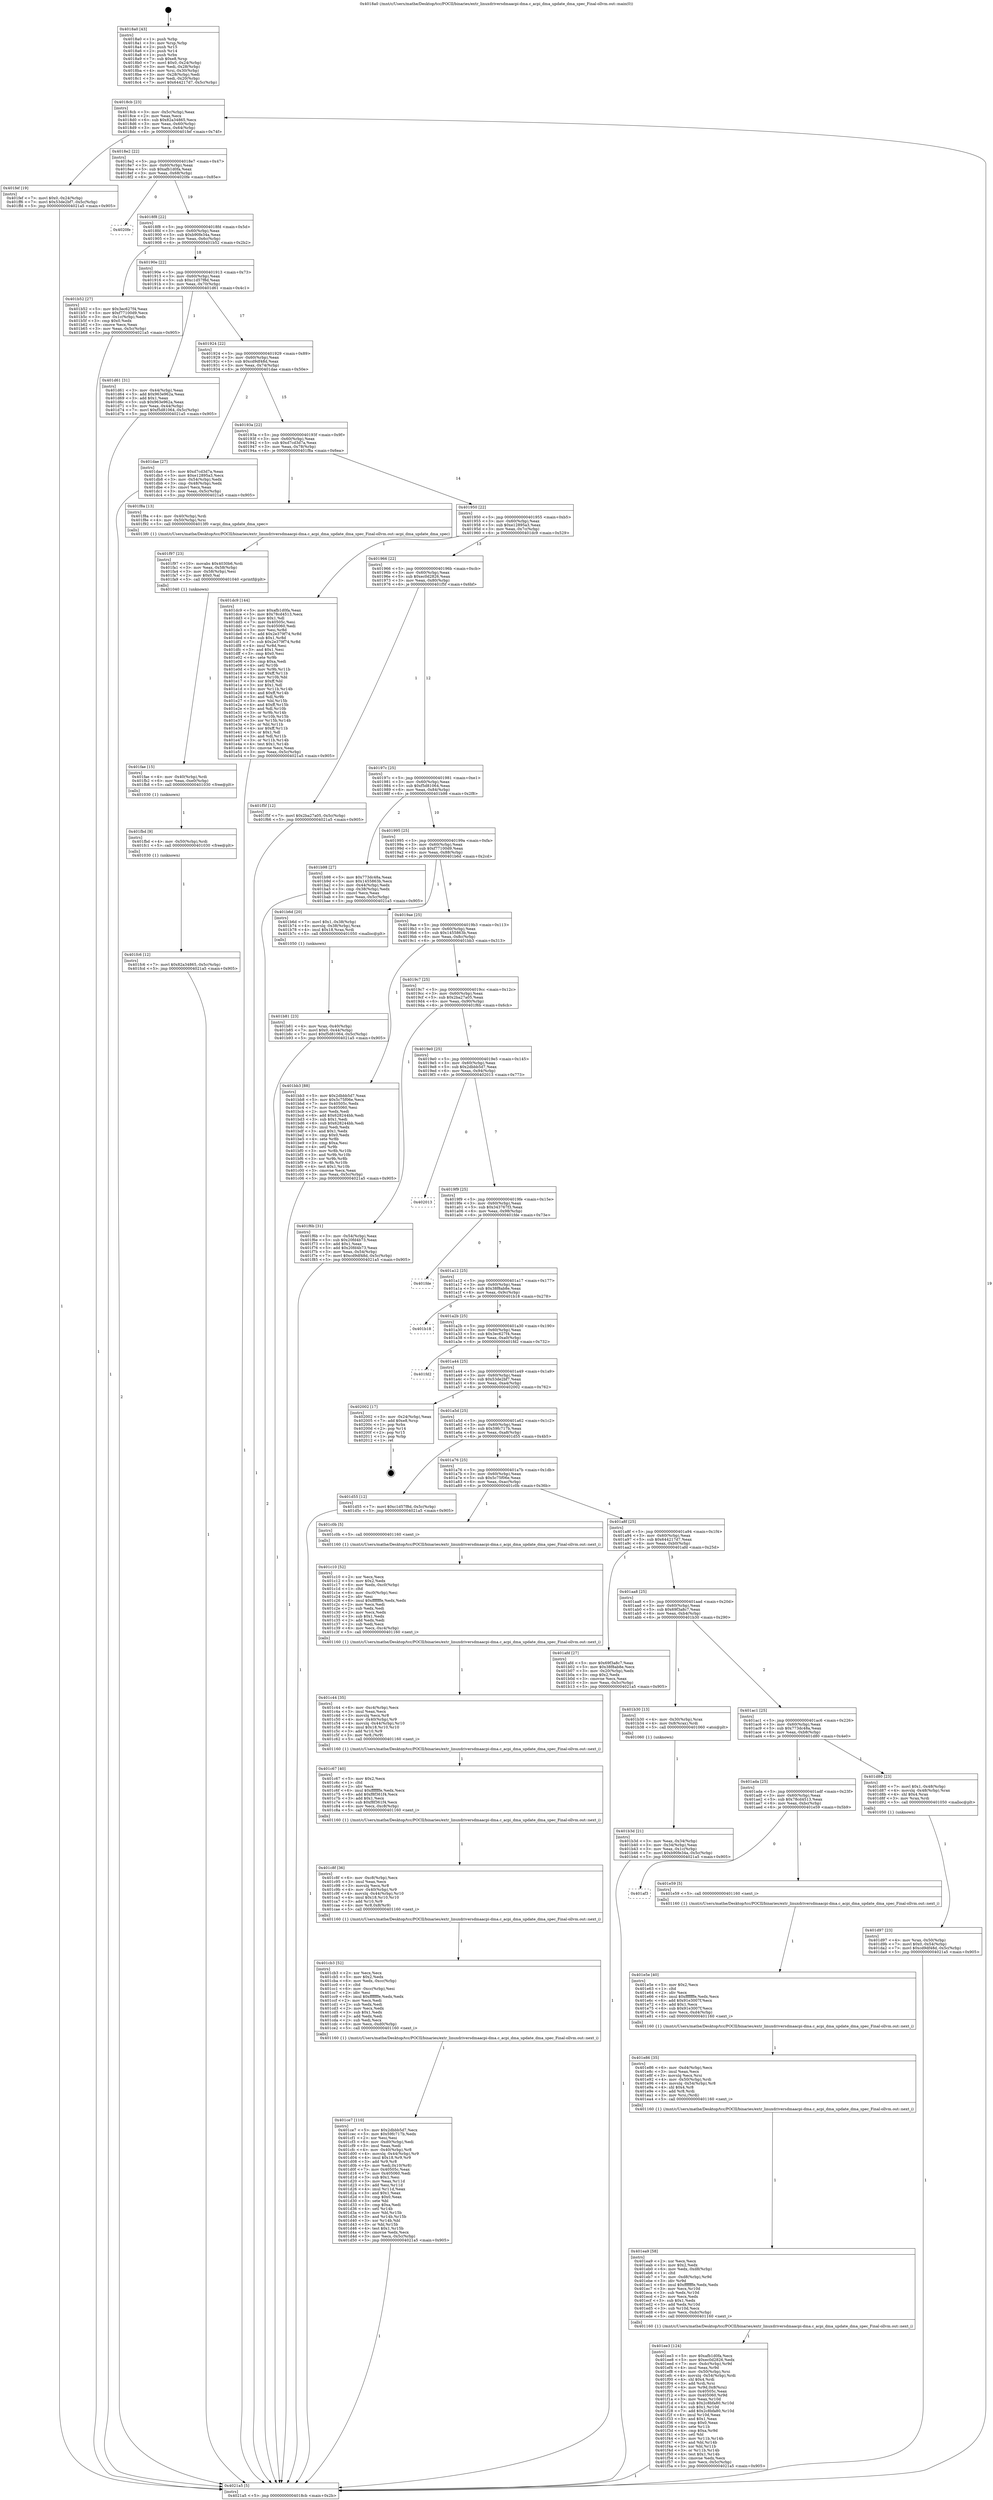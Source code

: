 digraph "0x4018a0" {
  label = "0x4018a0 (/mnt/c/Users/mathe/Desktop/tcc/POCII/binaries/extr_linuxdriversdmaacpi-dma.c_acpi_dma_update_dma_spec_Final-ollvm.out::main(0))"
  labelloc = "t"
  node[shape=record]

  Entry [label="",width=0.3,height=0.3,shape=circle,fillcolor=black,style=filled]
  "0x4018cb" [label="{
     0x4018cb [23]\l
     | [instrs]\l
     &nbsp;&nbsp;0x4018cb \<+3\>: mov -0x5c(%rbp),%eax\l
     &nbsp;&nbsp;0x4018ce \<+2\>: mov %eax,%ecx\l
     &nbsp;&nbsp;0x4018d0 \<+6\>: sub $0x82a34865,%ecx\l
     &nbsp;&nbsp;0x4018d6 \<+3\>: mov %eax,-0x60(%rbp)\l
     &nbsp;&nbsp;0x4018d9 \<+3\>: mov %ecx,-0x64(%rbp)\l
     &nbsp;&nbsp;0x4018dc \<+6\>: je 0000000000401fef \<main+0x74f\>\l
  }"]
  "0x401fef" [label="{
     0x401fef [19]\l
     | [instrs]\l
     &nbsp;&nbsp;0x401fef \<+7\>: movl $0x0,-0x24(%rbp)\l
     &nbsp;&nbsp;0x401ff6 \<+7\>: movl $0x53de2bf7,-0x5c(%rbp)\l
     &nbsp;&nbsp;0x401ffd \<+5\>: jmp 00000000004021a5 \<main+0x905\>\l
  }"]
  "0x4018e2" [label="{
     0x4018e2 [22]\l
     | [instrs]\l
     &nbsp;&nbsp;0x4018e2 \<+5\>: jmp 00000000004018e7 \<main+0x47\>\l
     &nbsp;&nbsp;0x4018e7 \<+3\>: mov -0x60(%rbp),%eax\l
     &nbsp;&nbsp;0x4018ea \<+5\>: sub $0xafb1d0fa,%eax\l
     &nbsp;&nbsp;0x4018ef \<+3\>: mov %eax,-0x68(%rbp)\l
     &nbsp;&nbsp;0x4018f2 \<+6\>: je 00000000004020fe \<main+0x85e\>\l
  }"]
  Exit [label="",width=0.3,height=0.3,shape=circle,fillcolor=black,style=filled,peripheries=2]
  "0x4020fe" [label="{
     0x4020fe\l
  }", style=dashed]
  "0x4018f8" [label="{
     0x4018f8 [22]\l
     | [instrs]\l
     &nbsp;&nbsp;0x4018f8 \<+5\>: jmp 00000000004018fd \<main+0x5d\>\l
     &nbsp;&nbsp;0x4018fd \<+3\>: mov -0x60(%rbp),%eax\l
     &nbsp;&nbsp;0x401900 \<+5\>: sub $0xb90fe34a,%eax\l
     &nbsp;&nbsp;0x401905 \<+3\>: mov %eax,-0x6c(%rbp)\l
     &nbsp;&nbsp;0x401908 \<+6\>: je 0000000000401b52 \<main+0x2b2\>\l
  }"]
  "0x401fc6" [label="{
     0x401fc6 [12]\l
     | [instrs]\l
     &nbsp;&nbsp;0x401fc6 \<+7\>: movl $0x82a34865,-0x5c(%rbp)\l
     &nbsp;&nbsp;0x401fcd \<+5\>: jmp 00000000004021a5 \<main+0x905\>\l
  }"]
  "0x401b52" [label="{
     0x401b52 [27]\l
     | [instrs]\l
     &nbsp;&nbsp;0x401b52 \<+5\>: mov $0x3ec627f4,%eax\l
     &nbsp;&nbsp;0x401b57 \<+5\>: mov $0xf77100d9,%ecx\l
     &nbsp;&nbsp;0x401b5c \<+3\>: mov -0x1c(%rbp),%edx\l
     &nbsp;&nbsp;0x401b5f \<+3\>: cmp $0x0,%edx\l
     &nbsp;&nbsp;0x401b62 \<+3\>: cmove %ecx,%eax\l
     &nbsp;&nbsp;0x401b65 \<+3\>: mov %eax,-0x5c(%rbp)\l
     &nbsp;&nbsp;0x401b68 \<+5\>: jmp 00000000004021a5 \<main+0x905\>\l
  }"]
  "0x40190e" [label="{
     0x40190e [22]\l
     | [instrs]\l
     &nbsp;&nbsp;0x40190e \<+5\>: jmp 0000000000401913 \<main+0x73\>\l
     &nbsp;&nbsp;0x401913 \<+3\>: mov -0x60(%rbp),%eax\l
     &nbsp;&nbsp;0x401916 \<+5\>: sub $0xc1d57f8d,%eax\l
     &nbsp;&nbsp;0x40191b \<+3\>: mov %eax,-0x70(%rbp)\l
     &nbsp;&nbsp;0x40191e \<+6\>: je 0000000000401d61 \<main+0x4c1\>\l
  }"]
  "0x401fbd" [label="{
     0x401fbd [9]\l
     | [instrs]\l
     &nbsp;&nbsp;0x401fbd \<+4\>: mov -0x50(%rbp),%rdi\l
     &nbsp;&nbsp;0x401fc1 \<+5\>: call 0000000000401030 \<free@plt\>\l
     | [calls]\l
     &nbsp;&nbsp;0x401030 \{1\} (unknown)\l
  }"]
  "0x401d61" [label="{
     0x401d61 [31]\l
     | [instrs]\l
     &nbsp;&nbsp;0x401d61 \<+3\>: mov -0x44(%rbp),%eax\l
     &nbsp;&nbsp;0x401d64 \<+5\>: add $0x963e962a,%eax\l
     &nbsp;&nbsp;0x401d69 \<+3\>: add $0x1,%eax\l
     &nbsp;&nbsp;0x401d6c \<+5\>: sub $0x963e962a,%eax\l
     &nbsp;&nbsp;0x401d71 \<+3\>: mov %eax,-0x44(%rbp)\l
     &nbsp;&nbsp;0x401d74 \<+7\>: movl $0xf5d81064,-0x5c(%rbp)\l
     &nbsp;&nbsp;0x401d7b \<+5\>: jmp 00000000004021a5 \<main+0x905\>\l
  }"]
  "0x401924" [label="{
     0x401924 [22]\l
     | [instrs]\l
     &nbsp;&nbsp;0x401924 \<+5\>: jmp 0000000000401929 \<main+0x89\>\l
     &nbsp;&nbsp;0x401929 \<+3\>: mov -0x60(%rbp),%eax\l
     &nbsp;&nbsp;0x40192c \<+5\>: sub $0xcd9df48d,%eax\l
     &nbsp;&nbsp;0x401931 \<+3\>: mov %eax,-0x74(%rbp)\l
     &nbsp;&nbsp;0x401934 \<+6\>: je 0000000000401dae \<main+0x50e\>\l
  }"]
  "0x401fae" [label="{
     0x401fae [15]\l
     | [instrs]\l
     &nbsp;&nbsp;0x401fae \<+4\>: mov -0x40(%rbp),%rdi\l
     &nbsp;&nbsp;0x401fb2 \<+6\>: mov %eax,-0xe0(%rbp)\l
     &nbsp;&nbsp;0x401fb8 \<+5\>: call 0000000000401030 \<free@plt\>\l
     | [calls]\l
     &nbsp;&nbsp;0x401030 \{1\} (unknown)\l
  }"]
  "0x401dae" [label="{
     0x401dae [27]\l
     | [instrs]\l
     &nbsp;&nbsp;0x401dae \<+5\>: mov $0xd7cd3d7a,%eax\l
     &nbsp;&nbsp;0x401db3 \<+5\>: mov $0xe12895a3,%ecx\l
     &nbsp;&nbsp;0x401db8 \<+3\>: mov -0x54(%rbp),%edx\l
     &nbsp;&nbsp;0x401dbb \<+3\>: cmp -0x48(%rbp),%edx\l
     &nbsp;&nbsp;0x401dbe \<+3\>: cmovl %ecx,%eax\l
     &nbsp;&nbsp;0x401dc1 \<+3\>: mov %eax,-0x5c(%rbp)\l
     &nbsp;&nbsp;0x401dc4 \<+5\>: jmp 00000000004021a5 \<main+0x905\>\l
  }"]
  "0x40193a" [label="{
     0x40193a [22]\l
     | [instrs]\l
     &nbsp;&nbsp;0x40193a \<+5\>: jmp 000000000040193f \<main+0x9f\>\l
     &nbsp;&nbsp;0x40193f \<+3\>: mov -0x60(%rbp),%eax\l
     &nbsp;&nbsp;0x401942 \<+5\>: sub $0xd7cd3d7a,%eax\l
     &nbsp;&nbsp;0x401947 \<+3\>: mov %eax,-0x78(%rbp)\l
     &nbsp;&nbsp;0x40194a \<+6\>: je 0000000000401f8a \<main+0x6ea\>\l
  }"]
  "0x401f97" [label="{
     0x401f97 [23]\l
     | [instrs]\l
     &nbsp;&nbsp;0x401f97 \<+10\>: movabs $0x4030b6,%rdi\l
     &nbsp;&nbsp;0x401fa1 \<+3\>: mov %eax,-0x58(%rbp)\l
     &nbsp;&nbsp;0x401fa4 \<+3\>: mov -0x58(%rbp),%esi\l
     &nbsp;&nbsp;0x401fa7 \<+2\>: mov $0x0,%al\l
     &nbsp;&nbsp;0x401fa9 \<+5\>: call 0000000000401040 \<printf@plt\>\l
     | [calls]\l
     &nbsp;&nbsp;0x401040 \{1\} (unknown)\l
  }"]
  "0x401f8a" [label="{
     0x401f8a [13]\l
     | [instrs]\l
     &nbsp;&nbsp;0x401f8a \<+4\>: mov -0x40(%rbp),%rdi\l
     &nbsp;&nbsp;0x401f8e \<+4\>: mov -0x50(%rbp),%rsi\l
     &nbsp;&nbsp;0x401f92 \<+5\>: call 00000000004013f0 \<acpi_dma_update_dma_spec\>\l
     | [calls]\l
     &nbsp;&nbsp;0x4013f0 \{1\} (/mnt/c/Users/mathe/Desktop/tcc/POCII/binaries/extr_linuxdriversdmaacpi-dma.c_acpi_dma_update_dma_spec_Final-ollvm.out::acpi_dma_update_dma_spec)\l
  }"]
  "0x401950" [label="{
     0x401950 [22]\l
     | [instrs]\l
     &nbsp;&nbsp;0x401950 \<+5\>: jmp 0000000000401955 \<main+0xb5\>\l
     &nbsp;&nbsp;0x401955 \<+3\>: mov -0x60(%rbp),%eax\l
     &nbsp;&nbsp;0x401958 \<+5\>: sub $0xe12895a3,%eax\l
     &nbsp;&nbsp;0x40195d \<+3\>: mov %eax,-0x7c(%rbp)\l
     &nbsp;&nbsp;0x401960 \<+6\>: je 0000000000401dc9 \<main+0x529\>\l
  }"]
  "0x401ee3" [label="{
     0x401ee3 [124]\l
     | [instrs]\l
     &nbsp;&nbsp;0x401ee3 \<+5\>: mov $0xafb1d0fa,%ecx\l
     &nbsp;&nbsp;0x401ee8 \<+5\>: mov $0xec0d2826,%edx\l
     &nbsp;&nbsp;0x401eed \<+7\>: mov -0xdc(%rbp),%r9d\l
     &nbsp;&nbsp;0x401ef4 \<+4\>: imul %eax,%r9d\l
     &nbsp;&nbsp;0x401ef8 \<+4\>: mov -0x50(%rbp),%rsi\l
     &nbsp;&nbsp;0x401efc \<+4\>: movslq -0x54(%rbp),%rdi\l
     &nbsp;&nbsp;0x401f00 \<+4\>: shl $0x4,%rdi\l
     &nbsp;&nbsp;0x401f04 \<+3\>: add %rdi,%rsi\l
     &nbsp;&nbsp;0x401f07 \<+4\>: mov %r9d,0x8(%rsi)\l
     &nbsp;&nbsp;0x401f0b \<+7\>: mov 0x40505c,%eax\l
     &nbsp;&nbsp;0x401f12 \<+8\>: mov 0x405060,%r9d\l
     &nbsp;&nbsp;0x401f1a \<+3\>: mov %eax,%r10d\l
     &nbsp;&nbsp;0x401f1d \<+7\>: sub $0x2c8bfa80,%r10d\l
     &nbsp;&nbsp;0x401f24 \<+4\>: sub $0x1,%r10d\l
     &nbsp;&nbsp;0x401f28 \<+7\>: add $0x2c8bfa80,%r10d\l
     &nbsp;&nbsp;0x401f2f \<+4\>: imul %r10d,%eax\l
     &nbsp;&nbsp;0x401f33 \<+3\>: and $0x1,%eax\l
     &nbsp;&nbsp;0x401f36 \<+3\>: cmp $0x0,%eax\l
     &nbsp;&nbsp;0x401f39 \<+4\>: sete %r11b\l
     &nbsp;&nbsp;0x401f3d \<+4\>: cmp $0xa,%r9d\l
     &nbsp;&nbsp;0x401f41 \<+3\>: setl %bl\l
     &nbsp;&nbsp;0x401f44 \<+3\>: mov %r11b,%r14b\l
     &nbsp;&nbsp;0x401f47 \<+3\>: and %bl,%r14b\l
     &nbsp;&nbsp;0x401f4a \<+3\>: xor %bl,%r11b\l
     &nbsp;&nbsp;0x401f4d \<+3\>: or %r11b,%r14b\l
     &nbsp;&nbsp;0x401f50 \<+4\>: test $0x1,%r14b\l
     &nbsp;&nbsp;0x401f54 \<+3\>: cmovne %edx,%ecx\l
     &nbsp;&nbsp;0x401f57 \<+3\>: mov %ecx,-0x5c(%rbp)\l
     &nbsp;&nbsp;0x401f5a \<+5\>: jmp 00000000004021a5 \<main+0x905\>\l
  }"]
  "0x401dc9" [label="{
     0x401dc9 [144]\l
     | [instrs]\l
     &nbsp;&nbsp;0x401dc9 \<+5\>: mov $0xafb1d0fa,%eax\l
     &nbsp;&nbsp;0x401dce \<+5\>: mov $0x78cd4513,%ecx\l
     &nbsp;&nbsp;0x401dd3 \<+2\>: mov $0x1,%dl\l
     &nbsp;&nbsp;0x401dd5 \<+7\>: mov 0x40505c,%esi\l
     &nbsp;&nbsp;0x401ddc \<+7\>: mov 0x405060,%edi\l
     &nbsp;&nbsp;0x401de3 \<+3\>: mov %esi,%r8d\l
     &nbsp;&nbsp;0x401de6 \<+7\>: add $0x2e379f74,%r8d\l
     &nbsp;&nbsp;0x401ded \<+4\>: sub $0x1,%r8d\l
     &nbsp;&nbsp;0x401df1 \<+7\>: sub $0x2e379f74,%r8d\l
     &nbsp;&nbsp;0x401df8 \<+4\>: imul %r8d,%esi\l
     &nbsp;&nbsp;0x401dfc \<+3\>: and $0x1,%esi\l
     &nbsp;&nbsp;0x401dff \<+3\>: cmp $0x0,%esi\l
     &nbsp;&nbsp;0x401e02 \<+4\>: sete %r9b\l
     &nbsp;&nbsp;0x401e06 \<+3\>: cmp $0xa,%edi\l
     &nbsp;&nbsp;0x401e09 \<+4\>: setl %r10b\l
     &nbsp;&nbsp;0x401e0d \<+3\>: mov %r9b,%r11b\l
     &nbsp;&nbsp;0x401e10 \<+4\>: xor $0xff,%r11b\l
     &nbsp;&nbsp;0x401e14 \<+3\>: mov %r10b,%bl\l
     &nbsp;&nbsp;0x401e17 \<+3\>: xor $0xff,%bl\l
     &nbsp;&nbsp;0x401e1a \<+3\>: xor $0x1,%dl\l
     &nbsp;&nbsp;0x401e1d \<+3\>: mov %r11b,%r14b\l
     &nbsp;&nbsp;0x401e20 \<+4\>: and $0xff,%r14b\l
     &nbsp;&nbsp;0x401e24 \<+3\>: and %dl,%r9b\l
     &nbsp;&nbsp;0x401e27 \<+3\>: mov %bl,%r15b\l
     &nbsp;&nbsp;0x401e2a \<+4\>: and $0xff,%r15b\l
     &nbsp;&nbsp;0x401e2e \<+3\>: and %dl,%r10b\l
     &nbsp;&nbsp;0x401e31 \<+3\>: or %r9b,%r14b\l
     &nbsp;&nbsp;0x401e34 \<+3\>: or %r10b,%r15b\l
     &nbsp;&nbsp;0x401e37 \<+3\>: xor %r15b,%r14b\l
     &nbsp;&nbsp;0x401e3a \<+3\>: or %bl,%r11b\l
     &nbsp;&nbsp;0x401e3d \<+4\>: xor $0xff,%r11b\l
     &nbsp;&nbsp;0x401e41 \<+3\>: or $0x1,%dl\l
     &nbsp;&nbsp;0x401e44 \<+3\>: and %dl,%r11b\l
     &nbsp;&nbsp;0x401e47 \<+3\>: or %r11b,%r14b\l
     &nbsp;&nbsp;0x401e4a \<+4\>: test $0x1,%r14b\l
     &nbsp;&nbsp;0x401e4e \<+3\>: cmovne %ecx,%eax\l
     &nbsp;&nbsp;0x401e51 \<+3\>: mov %eax,-0x5c(%rbp)\l
     &nbsp;&nbsp;0x401e54 \<+5\>: jmp 00000000004021a5 \<main+0x905\>\l
  }"]
  "0x401966" [label="{
     0x401966 [22]\l
     | [instrs]\l
     &nbsp;&nbsp;0x401966 \<+5\>: jmp 000000000040196b \<main+0xcb\>\l
     &nbsp;&nbsp;0x40196b \<+3\>: mov -0x60(%rbp),%eax\l
     &nbsp;&nbsp;0x40196e \<+5\>: sub $0xec0d2826,%eax\l
     &nbsp;&nbsp;0x401973 \<+3\>: mov %eax,-0x80(%rbp)\l
     &nbsp;&nbsp;0x401976 \<+6\>: je 0000000000401f5f \<main+0x6bf\>\l
  }"]
  "0x401ea9" [label="{
     0x401ea9 [58]\l
     | [instrs]\l
     &nbsp;&nbsp;0x401ea9 \<+2\>: xor %ecx,%ecx\l
     &nbsp;&nbsp;0x401eab \<+5\>: mov $0x2,%edx\l
     &nbsp;&nbsp;0x401eb0 \<+6\>: mov %edx,-0xd8(%rbp)\l
     &nbsp;&nbsp;0x401eb6 \<+1\>: cltd\l
     &nbsp;&nbsp;0x401eb7 \<+7\>: mov -0xd8(%rbp),%r9d\l
     &nbsp;&nbsp;0x401ebe \<+3\>: idiv %r9d\l
     &nbsp;&nbsp;0x401ec1 \<+6\>: imul $0xfffffffe,%edx,%edx\l
     &nbsp;&nbsp;0x401ec7 \<+3\>: mov %ecx,%r10d\l
     &nbsp;&nbsp;0x401eca \<+3\>: sub %edx,%r10d\l
     &nbsp;&nbsp;0x401ecd \<+2\>: mov %ecx,%edx\l
     &nbsp;&nbsp;0x401ecf \<+3\>: sub $0x1,%edx\l
     &nbsp;&nbsp;0x401ed2 \<+3\>: add %edx,%r10d\l
     &nbsp;&nbsp;0x401ed5 \<+3\>: sub %r10d,%ecx\l
     &nbsp;&nbsp;0x401ed8 \<+6\>: mov %ecx,-0xdc(%rbp)\l
     &nbsp;&nbsp;0x401ede \<+5\>: call 0000000000401160 \<next_i\>\l
     | [calls]\l
     &nbsp;&nbsp;0x401160 \{1\} (/mnt/c/Users/mathe/Desktop/tcc/POCII/binaries/extr_linuxdriversdmaacpi-dma.c_acpi_dma_update_dma_spec_Final-ollvm.out::next_i)\l
  }"]
  "0x401f5f" [label="{
     0x401f5f [12]\l
     | [instrs]\l
     &nbsp;&nbsp;0x401f5f \<+7\>: movl $0x2ba27a05,-0x5c(%rbp)\l
     &nbsp;&nbsp;0x401f66 \<+5\>: jmp 00000000004021a5 \<main+0x905\>\l
  }"]
  "0x40197c" [label="{
     0x40197c [25]\l
     | [instrs]\l
     &nbsp;&nbsp;0x40197c \<+5\>: jmp 0000000000401981 \<main+0xe1\>\l
     &nbsp;&nbsp;0x401981 \<+3\>: mov -0x60(%rbp),%eax\l
     &nbsp;&nbsp;0x401984 \<+5\>: sub $0xf5d81064,%eax\l
     &nbsp;&nbsp;0x401989 \<+6\>: mov %eax,-0x84(%rbp)\l
     &nbsp;&nbsp;0x40198f \<+6\>: je 0000000000401b98 \<main+0x2f8\>\l
  }"]
  "0x401e86" [label="{
     0x401e86 [35]\l
     | [instrs]\l
     &nbsp;&nbsp;0x401e86 \<+6\>: mov -0xd4(%rbp),%ecx\l
     &nbsp;&nbsp;0x401e8c \<+3\>: imul %eax,%ecx\l
     &nbsp;&nbsp;0x401e8f \<+3\>: movslq %ecx,%rsi\l
     &nbsp;&nbsp;0x401e92 \<+4\>: mov -0x50(%rbp),%rdi\l
     &nbsp;&nbsp;0x401e96 \<+4\>: movslq -0x54(%rbp),%r8\l
     &nbsp;&nbsp;0x401e9a \<+4\>: shl $0x4,%r8\l
     &nbsp;&nbsp;0x401e9e \<+3\>: add %r8,%rdi\l
     &nbsp;&nbsp;0x401ea1 \<+3\>: mov %rsi,(%rdi)\l
     &nbsp;&nbsp;0x401ea4 \<+5\>: call 0000000000401160 \<next_i\>\l
     | [calls]\l
     &nbsp;&nbsp;0x401160 \{1\} (/mnt/c/Users/mathe/Desktop/tcc/POCII/binaries/extr_linuxdriversdmaacpi-dma.c_acpi_dma_update_dma_spec_Final-ollvm.out::next_i)\l
  }"]
  "0x401b98" [label="{
     0x401b98 [27]\l
     | [instrs]\l
     &nbsp;&nbsp;0x401b98 \<+5\>: mov $0x773dc48a,%eax\l
     &nbsp;&nbsp;0x401b9d \<+5\>: mov $0x1455863b,%ecx\l
     &nbsp;&nbsp;0x401ba2 \<+3\>: mov -0x44(%rbp),%edx\l
     &nbsp;&nbsp;0x401ba5 \<+3\>: cmp -0x38(%rbp),%edx\l
     &nbsp;&nbsp;0x401ba8 \<+3\>: cmovl %ecx,%eax\l
     &nbsp;&nbsp;0x401bab \<+3\>: mov %eax,-0x5c(%rbp)\l
     &nbsp;&nbsp;0x401bae \<+5\>: jmp 00000000004021a5 \<main+0x905\>\l
  }"]
  "0x401995" [label="{
     0x401995 [25]\l
     | [instrs]\l
     &nbsp;&nbsp;0x401995 \<+5\>: jmp 000000000040199a \<main+0xfa\>\l
     &nbsp;&nbsp;0x40199a \<+3\>: mov -0x60(%rbp),%eax\l
     &nbsp;&nbsp;0x40199d \<+5\>: sub $0xf77100d9,%eax\l
     &nbsp;&nbsp;0x4019a2 \<+6\>: mov %eax,-0x88(%rbp)\l
     &nbsp;&nbsp;0x4019a8 \<+6\>: je 0000000000401b6d \<main+0x2cd\>\l
  }"]
  "0x401e5e" [label="{
     0x401e5e [40]\l
     | [instrs]\l
     &nbsp;&nbsp;0x401e5e \<+5\>: mov $0x2,%ecx\l
     &nbsp;&nbsp;0x401e63 \<+1\>: cltd\l
     &nbsp;&nbsp;0x401e64 \<+2\>: idiv %ecx\l
     &nbsp;&nbsp;0x401e66 \<+6\>: imul $0xfffffffe,%edx,%ecx\l
     &nbsp;&nbsp;0x401e6c \<+6\>: add $0x91e3007f,%ecx\l
     &nbsp;&nbsp;0x401e72 \<+3\>: add $0x1,%ecx\l
     &nbsp;&nbsp;0x401e75 \<+6\>: sub $0x91e3007f,%ecx\l
     &nbsp;&nbsp;0x401e7b \<+6\>: mov %ecx,-0xd4(%rbp)\l
     &nbsp;&nbsp;0x401e81 \<+5\>: call 0000000000401160 \<next_i\>\l
     | [calls]\l
     &nbsp;&nbsp;0x401160 \{1\} (/mnt/c/Users/mathe/Desktop/tcc/POCII/binaries/extr_linuxdriversdmaacpi-dma.c_acpi_dma_update_dma_spec_Final-ollvm.out::next_i)\l
  }"]
  "0x401b6d" [label="{
     0x401b6d [20]\l
     | [instrs]\l
     &nbsp;&nbsp;0x401b6d \<+7\>: movl $0x1,-0x38(%rbp)\l
     &nbsp;&nbsp;0x401b74 \<+4\>: movslq -0x38(%rbp),%rax\l
     &nbsp;&nbsp;0x401b78 \<+4\>: imul $0x18,%rax,%rdi\l
     &nbsp;&nbsp;0x401b7c \<+5\>: call 0000000000401050 \<malloc@plt\>\l
     | [calls]\l
     &nbsp;&nbsp;0x401050 \{1\} (unknown)\l
  }"]
  "0x4019ae" [label="{
     0x4019ae [25]\l
     | [instrs]\l
     &nbsp;&nbsp;0x4019ae \<+5\>: jmp 00000000004019b3 \<main+0x113\>\l
     &nbsp;&nbsp;0x4019b3 \<+3\>: mov -0x60(%rbp),%eax\l
     &nbsp;&nbsp;0x4019b6 \<+5\>: sub $0x1455863b,%eax\l
     &nbsp;&nbsp;0x4019bb \<+6\>: mov %eax,-0x8c(%rbp)\l
     &nbsp;&nbsp;0x4019c1 \<+6\>: je 0000000000401bb3 \<main+0x313\>\l
  }"]
  "0x401af3" [label="{
     0x401af3\l
  }", style=dashed]
  "0x401bb3" [label="{
     0x401bb3 [88]\l
     | [instrs]\l
     &nbsp;&nbsp;0x401bb3 \<+5\>: mov $0x2dbbb5d7,%eax\l
     &nbsp;&nbsp;0x401bb8 \<+5\>: mov $0x5c75f06e,%ecx\l
     &nbsp;&nbsp;0x401bbd \<+7\>: mov 0x40505c,%edx\l
     &nbsp;&nbsp;0x401bc4 \<+7\>: mov 0x405060,%esi\l
     &nbsp;&nbsp;0x401bcb \<+2\>: mov %edx,%edi\l
     &nbsp;&nbsp;0x401bcd \<+6\>: add $0x628244bb,%edi\l
     &nbsp;&nbsp;0x401bd3 \<+3\>: sub $0x1,%edi\l
     &nbsp;&nbsp;0x401bd6 \<+6\>: sub $0x628244bb,%edi\l
     &nbsp;&nbsp;0x401bdc \<+3\>: imul %edi,%edx\l
     &nbsp;&nbsp;0x401bdf \<+3\>: and $0x1,%edx\l
     &nbsp;&nbsp;0x401be2 \<+3\>: cmp $0x0,%edx\l
     &nbsp;&nbsp;0x401be5 \<+4\>: sete %r8b\l
     &nbsp;&nbsp;0x401be9 \<+3\>: cmp $0xa,%esi\l
     &nbsp;&nbsp;0x401bec \<+4\>: setl %r9b\l
     &nbsp;&nbsp;0x401bf0 \<+3\>: mov %r8b,%r10b\l
     &nbsp;&nbsp;0x401bf3 \<+3\>: and %r9b,%r10b\l
     &nbsp;&nbsp;0x401bf6 \<+3\>: xor %r9b,%r8b\l
     &nbsp;&nbsp;0x401bf9 \<+3\>: or %r8b,%r10b\l
     &nbsp;&nbsp;0x401bfc \<+4\>: test $0x1,%r10b\l
     &nbsp;&nbsp;0x401c00 \<+3\>: cmovne %ecx,%eax\l
     &nbsp;&nbsp;0x401c03 \<+3\>: mov %eax,-0x5c(%rbp)\l
     &nbsp;&nbsp;0x401c06 \<+5\>: jmp 00000000004021a5 \<main+0x905\>\l
  }"]
  "0x4019c7" [label="{
     0x4019c7 [25]\l
     | [instrs]\l
     &nbsp;&nbsp;0x4019c7 \<+5\>: jmp 00000000004019cc \<main+0x12c\>\l
     &nbsp;&nbsp;0x4019cc \<+3\>: mov -0x60(%rbp),%eax\l
     &nbsp;&nbsp;0x4019cf \<+5\>: sub $0x2ba27a05,%eax\l
     &nbsp;&nbsp;0x4019d4 \<+6\>: mov %eax,-0x90(%rbp)\l
     &nbsp;&nbsp;0x4019da \<+6\>: je 0000000000401f6b \<main+0x6cb\>\l
  }"]
  "0x401e59" [label="{
     0x401e59 [5]\l
     | [instrs]\l
     &nbsp;&nbsp;0x401e59 \<+5\>: call 0000000000401160 \<next_i\>\l
     | [calls]\l
     &nbsp;&nbsp;0x401160 \{1\} (/mnt/c/Users/mathe/Desktop/tcc/POCII/binaries/extr_linuxdriversdmaacpi-dma.c_acpi_dma_update_dma_spec_Final-ollvm.out::next_i)\l
  }"]
  "0x401f6b" [label="{
     0x401f6b [31]\l
     | [instrs]\l
     &nbsp;&nbsp;0x401f6b \<+3\>: mov -0x54(%rbp),%eax\l
     &nbsp;&nbsp;0x401f6e \<+5\>: sub $0x20fd4b73,%eax\l
     &nbsp;&nbsp;0x401f73 \<+3\>: add $0x1,%eax\l
     &nbsp;&nbsp;0x401f76 \<+5\>: add $0x20fd4b73,%eax\l
     &nbsp;&nbsp;0x401f7b \<+3\>: mov %eax,-0x54(%rbp)\l
     &nbsp;&nbsp;0x401f7e \<+7\>: movl $0xcd9df48d,-0x5c(%rbp)\l
     &nbsp;&nbsp;0x401f85 \<+5\>: jmp 00000000004021a5 \<main+0x905\>\l
  }"]
  "0x4019e0" [label="{
     0x4019e0 [25]\l
     | [instrs]\l
     &nbsp;&nbsp;0x4019e0 \<+5\>: jmp 00000000004019e5 \<main+0x145\>\l
     &nbsp;&nbsp;0x4019e5 \<+3\>: mov -0x60(%rbp),%eax\l
     &nbsp;&nbsp;0x4019e8 \<+5\>: sub $0x2dbbb5d7,%eax\l
     &nbsp;&nbsp;0x4019ed \<+6\>: mov %eax,-0x94(%rbp)\l
     &nbsp;&nbsp;0x4019f3 \<+6\>: je 0000000000402013 \<main+0x773\>\l
  }"]
  "0x401d97" [label="{
     0x401d97 [23]\l
     | [instrs]\l
     &nbsp;&nbsp;0x401d97 \<+4\>: mov %rax,-0x50(%rbp)\l
     &nbsp;&nbsp;0x401d9b \<+7\>: movl $0x0,-0x54(%rbp)\l
     &nbsp;&nbsp;0x401da2 \<+7\>: movl $0xcd9df48d,-0x5c(%rbp)\l
     &nbsp;&nbsp;0x401da9 \<+5\>: jmp 00000000004021a5 \<main+0x905\>\l
  }"]
  "0x402013" [label="{
     0x402013\l
  }", style=dashed]
  "0x4019f9" [label="{
     0x4019f9 [25]\l
     | [instrs]\l
     &nbsp;&nbsp;0x4019f9 \<+5\>: jmp 00000000004019fe \<main+0x15e\>\l
     &nbsp;&nbsp;0x4019fe \<+3\>: mov -0x60(%rbp),%eax\l
     &nbsp;&nbsp;0x401a01 \<+5\>: sub $0x343767f3,%eax\l
     &nbsp;&nbsp;0x401a06 \<+6\>: mov %eax,-0x98(%rbp)\l
     &nbsp;&nbsp;0x401a0c \<+6\>: je 0000000000401fde \<main+0x73e\>\l
  }"]
  "0x401ada" [label="{
     0x401ada [25]\l
     | [instrs]\l
     &nbsp;&nbsp;0x401ada \<+5\>: jmp 0000000000401adf \<main+0x23f\>\l
     &nbsp;&nbsp;0x401adf \<+3\>: mov -0x60(%rbp),%eax\l
     &nbsp;&nbsp;0x401ae2 \<+5\>: sub $0x78cd4513,%eax\l
     &nbsp;&nbsp;0x401ae7 \<+6\>: mov %eax,-0xbc(%rbp)\l
     &nbsp;&nbsp;0x401aed \<+6\>: je 0000000000401e59 \<main+0x5b9\>\l
  }"]
  "0x401fde" [label="{
     0x401fde\l
  }", style=dashed]
  "0x401a12" [label="{
     0x401a12 [25]\l
     | [instrs]\l
     &nbsp;&nbsp;0x401a12 \<+5\>: jmp 0000000000401a17 \<main+0x177\>\l
     &nbsp;&nbsp;0x401a17 \<+3\>: mov -0x60(%rbp),%eax\l
     &nbsp;&nbsp;0x401a1a \<+5\>: sub $0x38f8ab8e,%eax\l
     &nbsp;&nbsp;0x401a1f \<+6\>: mov %eax,-0x9c(%rbp)\l
     &nbsp;&nbsp;0x401a25 \<+6\>: je 0000000000401b18 \<main+0x278\>\l
  }"]
  "0x401d80" [label="{
     0x401d80 [23]\l
     | [instrs]\l
     &nbsp;&nbsp;0x401d80 \<+7\>: movl $0x1,-0x48(%rbp)\l
     &nbsp;&nbsp;0x401d87 \<+4\>: movslq -0x48(%rbp),%rax\l
     &nbsp;&nbsp;0x401d8b \<+4\>: shl $0x4,%rax\l
     &nbsp;&nbsp;0x401d8f \<+3\>: mov %rax,%rdi\l
     &nbsp;&nbsp;0x401d92 \<+5\>: call 0000000000401050 \<malloc@plt\>\l
     | [calls]\l
     &nbsp;&nbsp;0x401050 \{1\} (unknown)\l
  }"]
  "0x401b18" [label="{
     0x401b18\l
  }", style=dashed]
  "0x401a2b" [label="{
     0x401a2b [25]\l
     | [instrs]\l
     &nbsp;&nbsp;0x401a2b \<+5\>: jmp 0000000000401a30 \<main+0x190\>\l
     &nbsp;&nbsp;0x401a30 \<+3\>: mov -0x60(%rbp),%eax\l
     &nbsp;&nbsp;0x401a33 \<+5\>: sub $0x3ec627f4,%eax\l
     &nbsp;&nbsp;0x401a38 \<+6\>: mov %eax,-0xa0(%rbp)\l
     &nbsp;&nbsp;0x401a3e \<+6\>: je 0000000000401fd2 \<main+0x732\>\l
  }"]
  "0x401ce7" [label="{
     0x401ce7 [110]\l
     | [instrs]\l
     &nbsp;&nbsp;0x401ce7 \<+5\>: mov $0x2dbbb5d7,%ecx\l
     &nbsp;&nbsp;0x401cec \<+5\>: mov $0x59fc717b,%edx\l
     &nbsp;&nbsp;0x401cf1 \<+2\>: xor %esi,%esi\l
     &nbsp;&nbsp;0x401cf3 \<+6\>: mov -0xd0(%rbp),%edi\l
     &nbsp;&nbsp;0x401cf9 \<+3\>: imul %eax,%edi\l
     &nbsp;&nbsp;0x401cfc \<+4\>: mov -0x40(%rbp),%r8\l
     &nbsp;&nbsp;0x401d00 \<+4\>: movslq -0x44(%rbp),%r9\l
     &nbsp;&nbsp;0x401d04 \<+4\>: imul $0x18,%r9,%r9\l
     &nbsp;&nbsp;0x401d08 \<+3\>: add %r9,%r8\l
     &nbsp;&nbsp;0x401d0b \<+4\>: mov %edi,0x10(%r8)\l
     &nbsp;&nbsp;0x401d0f \<+7\>: mov 0x40505c,%eax\l
     &nbsp;&nbsp;0x401d16 \<+7\>: mov 0x405060,%edi\l
     &nbsp;&nbsp;0x401d1d \<+3\>: sub $0x1,%esi\l
     &nbsp;&nbsp;0x401d20 \<+3\>: mov %eax,%r11d\l
     &nbsp;&nbsp;0x401d23 \<+3\>: add %esi,%r11d\l
     &nbsp;&nbsp;0x401d26 \<+4\>: imul %r11d,%eax\l
     &nbsp;&nbsp;0x401d2a \<+3\>: and $0x1,%eax\l
     &nbsp;&nbsp;0x401d2d \<+3\>: cmp $0x0,%eax\l
     &nbsp;&nbsp;0x401d30 \<+3\>: sete %bl\l
     &nbsp;&nbsp;0x401d33 \<+3\>: cmp $0xa,%edi\l
     &nbsp;&nbsp;0x401d36 \<+4\>: setl %r14b\l
     &nbsp;&nbsp;0x401d3a \<+3\>: mov %bl,%r15b\l
     &nbsp;&nbsp;0x401d3d \<+3\>: and %r14b,%r15b\l
     &nbsp;&nbsp;0x401d40 \<+3\>: xor %r14b,%bl\l
     &nbsp;&nbsp;0x401d43 \<+3\>: or %bl,%r15b\l
     &nbsp;&nbsp;0x401d46 \<+4\>: test $0x1,%r15b\l
     &nbsp;&nbsp;0x401d4a \<+3\>: cmovne %edx,%ecx\l
     &nbsp;&nbsp;0x401d4d \<+3\>: mov %ecx,-0x5c(%rbp)\l
     &nbsp;&nbsp;0x401d50 \<+5\>: jmp 00000000004021a5 \<main+0x905\>\l
  }"]
  "0x401fd2" [label="{
     0x401fd2\l
  }", style=dashed]
  "0x401a44" [label="{
     0x401a44 [25]\l
     | [instrs]\l
     &nbsp;&nbsp;0x401a44 \<+5\>: jmp 0000000000401a49 \<main+0x1a9\>\l
     &nbsp;&nbsp;0x401a49 \<+3\>: mov -0x60(%rbp),%eax\l
     &nbsp;&nbsp;0x401a4c \<+5\>: sub $0x53de2bf7,%eax\l
     &nbsp;&nbsp;0x401a51 \<+6\>: mov %eax,-0xa4(%rbp)\l
     &nbsp;&nbsp;0x401a57 \<+6\>: je 0000000000402002 \<main+0x762\>\l
  }"]
  "0x401cb3" [label="{
     0x401cb3 [52]\l
     | [instrs]\l
     &nbsp;&nbsp;0x401cb3 \<+2\>: xor %ecx,%ecx\l
     &nbsp;&nbsp;0x401cb5 \<+5\>: mov $0x2,%edx\l
     &nbsp;&nbsp;0x401cba \<+6\>: mov %edx,-0xcc(%rbp)\l
     &nbsp;&nbsp;0x401cc0 \<+1\>: cltd\l
     &nbsp;&nbsp;0x401cc1 \<+6\>: mov -0xcc(%rbp),%esi\l
     &nbsp;&nbsp;0x401cc7 \<+2\>: idiv %esi\l
     &nbsp;&nbsp;0x401cc9 \<+6\>: imul $0xfffffffe,%edx,%edx\l
     &nbsp;&nbsp;0x401ccf \<+2\>: mov %ecx,%edi\l
     &nbsp;&nbsp;0x401cd1 \<+2\>: sub %edx,%edi\l
     &nbsp;&nbsp;0x401cd3 \<+2\>: mov %ecx,%edx\l
     &nbsp;&nbsp;0x401cd5 \<+3\>: sub $0x1,%edx\l
     &nbsp;&nbsp;0x401cd8 \<+2\>: add %edx,%edi\l
     &nbsp;&nbsp;0x401cda \<+2\>: sub %edi,%ecx\l
     &nbsp;&nbsp;0x401cdc \<+6\>: mov %ecx,-0xd0(%rbp)\l
     &nbsp;&nbsp;0x401ce2 \<+5\>: call 0000000000401160 \<next_i\>\l
     | [calls]\l
     &nbsp;&nbsp;0x401160 \{1\} (/mnt/c/Users/mathe/Desktop/tcc/POCII/binaries/extr_linuxdriversdmaacpi-dma.c_acpi_dma_update_dma_spec_Final-ollvm.out::next_i)\l
  }"]
  "0x402002" [label="{
     0x402002 [17]\l
     | [instrs]\l
     &nbsp;&nbsp;0x402002 \<+3\>: mov -0x24(%rbp),%eax\l
     &nbsp;&nbsp;0x402005 \<+7\>: add $0xe8,%rsp\l
     &nbsp;&nbsp;0x40200c \<+1\>: pop %rbx\l
     &nbsp;&nbsp;0x40200d \<+2\>: pop %r14\l
     &nbsp;&nbsp;0x40200f \<+2\>: pop %r15\l
     &nbsp;&nbsp;0x402011 \<+1\>: pop %rbp\l
     &nbsp;&nbsp;0x402012 \<+1\>: ret\l
  }"]
  "0x401a5d" [label="{
     0x401a5d [25]\l
     | [instrs]\l
     &nbsp;&nbsp;0x401a5d \<+5\>: jmp 0000000000401a62 \<main+0x1c2\>\l
     &nbsp;&nbsp;0x401a62 \<+3\>: mov -0x60(%rbp),%eax\l
     &nbsp;&nbsp;0x401a65 \<+5\>: sub $0x59fc717b,%eax\l
     &nbsp;&nbsp;0x401a6a \<+6\>: mov %eax,-0xa8(%rbp)\l
     &nbsp;&nbsp;0x401a70 \<+6\>: je 0000000000401d55 \<main+0x4b5\>\l
  }"]
  "0x401c8f" [label="{
     0x401c8f [36]\l
     | [instrs]\l
     &nbsp;&nbsp;0x401c8f \<+6\>: mov -0xc8(%rbp),%ecx\l
     &nbsp;&nbsp;0x401c95 \<+3\>: imul %eax,%ecx\l
     &nbsp;&nbsp;0x401c98 \<+3\>: movslq %ecx,%r8\l
     &nbsp;&nbsp;0x401c9b \<+4\>: mov -0x40(%rbp),%r9\l
     &nbsp;&nbsp;0x401c9f \<+4\>: movslq -0x44(%rbp),%r10\l
     &nbsp;&nbsp;0x401ca3 \<+4\>: imul $0x18,%r10,%r10\l
     &nbsp;&nbsp;0x401ca7 \<+3\>: add %r10,%r9\l
     &nbsp;&nbsp;0x401caa \<+4\>: mov %r8,0x8(%r9)\l
     &nbsp;&nbsp;0x401cae \<+5\>: call 0000000000401160 \<next_i\>\l
     | [calls]\l
     &nbsp;&nbsp;0x401160 \{1\} (/mnt/c/Users/mathe/Desktop/tcc/POCII/binaries/extr_linuxdriversdmaacpi-dma.c_acpi_dma_update_dma_spec_Final-ollvm.out::next_i)\l
  }"]
  "0x401d55" [label="{
     0x401d55 [12]\l
     | [instrs]\l
     &nbsp;&nbsp;0x401d55 \<+7\>: movl $0xc1d57f8d,-0x5c(%rbp)\l
     &nbsp;&nbsp;0x401d5c \<+5\>: jmp 00000000004021a5 \<main+0x905\>\l
  }"]
  "0x401a76" [label="{
     0x401a76 [25]\l
     | [instrs]\l
     &nbsp;&nbsp;0x401a76 \<+5\>: jmp 0000000000401a7b \<main+0x1db\>\l
     &nbsp;&nbsp;0x401a7b \<+3\>: mov -0x60(%rbp),%eax\l
     &nbsp;&nbsp;0x401a7e \<+5\>: sub $0x5c75f06e,%eax\l
     &nbsp;&nbsp;0x401a83 \<+6\>: mov %eax,-0xac(%rbp)\l
     &nbsp;&nbsp;0x401a89 \<+6\>: je 0000000000401c0b \<main+0x36b\>\l
  }"]
  "0x401c67" [label="{
     0x401c67 [40]\l
     | [instrs]\l
     &nbsp;&nbsp;0x401c67 \<+5\>: mov $0x2,%ecx\l
     &nbsp;&nbsp;0x401c6c \<+1\>: cltd\l
     &nbsp;&nbsp;0x401c6d \<+2\>: idiv %ecx\l
     &nbsp;&nbsp;0x401c6f \<+6\>: imul $0xfffffffe,%edx,%ecx\l
     &nbsp;&nbsp;0x401c75 \<+6\>: add $0xf8f361f4,%ecx\l
     &nbsp;&nbsp;0x401c7b \<+3\>: add $0x1,%ecx\l
     &nbsp;&nbsp;0x401c7e \<+6\>: sub $0xf8f361f4,%ecx\l
     &nbsp;&nbsp;0x401c84 \<+6\>: mov %ecx,-0xc8(%rbp)\l
     &nbsp;&nbsp;0x401c8a \<+5\>: call 0000000000401160 \<next_i\>\l
     | [calls]\l
     &nbsp;&nbsp;0x401160 \{1\} (/mnt/c/Users/mathe/Desktop/tcc/POCII/binaries/extr_linuxdriversdmaacpi-dma.c_acpi_dma_update_dma_spec_Final-ollvm.out::next_i)\l
  }"]
  "0x401c0b" [label="{
     0x401c0b [5]\l
     | [instrs]\l
     &nbsp;&nbsp;0x401c0b \<+5\>: call 0000000000401160 \<next_i\>\l
     | [calls]\l
     &nbsp;&nbsp;0x401160 \{1\} (/mnt/c/Users/mathe/Desktop/tcc/POCII/binaries/extr_linuxdriversdmaacpi-dma.c_acpi_dma_update_dma_spec_Final-ollvm.out::next_i)\l
  }"]
  "0x401a8f" [label="{
     0x401a8f [25]\l
     | [instrs]\l
     &nbsp;&nbsp;0x401a8f \<+5\>: jmp 0000000000401a94 \<main+0x1f4\>\l
     &nbsp;&nbsp;0x401a94 \<+3\>: mov -0x60(%rbp),%eax\l
     &nbsp;&nbsp;0x401a97 \<+5\>: sub $0x644217d7,%eax\l
     &nbsp;&nbsp;0x401a9c \<+6\>: mov %eax,-0xb0(%rbp)\l
     &nbsp;&nbsp;0x401aa2 \<+6\>: je 0000000000401afd \<main+0x25d\>\l
  }"]
  "0x401c44" [label="{
     0x401c44 [35]\l
     | [instrs]\l
     &nbsp;&nbsp;0x401c44 \<+6\>: mov -0xc4(%rbp),%ecx\l
     &nbsp;&nbsp;0x401c4a \<+3\>: imul %eax,%ecx\l
     &nbsp;&nbsp;0x401c4d \<+3\>: movslq %ecx,%r8\l
     &nbsp;&nbsp;0x401c50 \<+4\>: mov -0x40(%rbp),%r9\l
     &nbsp;&nbsp;0x401c54 \<+4\>: movslq -0x44(%rbp),%r10\l
     &nbsp;&nbsp;0x401c58 \<+4\>: imul $0x18,%r10,%r10\l
     &nbsp;&nbsp;0x401c5c \<+3\>: add %r10,%r9\l
     &nbsp;&nbsp;0x401c5f \<+3\>: mov %r8,(%r9)\l
     &nbsp;&nbsp;0x401c62 \<+5\>: call 0000000000401160 \<next_i\>\l
     | [calls]\l
     &nbsp;&nbsp;0x401160 \{1\} (/mnt/c/Users/mathe/Desktop/tcc/POCII/binaries/extr_linuxdriversdmaacpi-dma.c_acpi_dma_update_dma_spec_Final-ollvm.out::next_i)\l
  }"]
  "0x401afd" [label="{
     0x401afd [27]\l
     | [instrs]\l
     &nbsp;&nbsp;0x401afd \<+5\>: mov $0x69f3a8c7,%eax\l
     &nbsp;&nbsp;0x401b02 \<+5\>: mov $0x38f8ab8e,%ecx\l
     &nbsp;&nbsp;0x401b07 \<+3\>: mov -0x20(%rbp),%edx\l
     &nbsp;&nbsp;0x401b0a \<+3\>: cmp $0x2,%edx\l
     &nbsp;&nbsp;0x401b0d \<+3\>: cmovne %ecx,%eax\l
     &nbsp;&nbsp;0x401b10 \<+3\>: mov %eax,-0x5c(%rbp)\l
     &nbsp;&nbsp;0x401b13 \<+5\>: jmp 00000000004021a5 \<main+0x905\>\l
  }"]
  "0x401aa8" [label="{
     0x401aa8 [25]\l
     | [instrs]\l
     &nbsp;&nbsp;0x401aa8 \<+5\>: jmp 0000000000401aad \<main+0x20d\>\l
     &nbsp;&nbsp;0x401aad \<+3\>: mov -0x60(%rbp),%eax\l
     &nbsp;&nbsp;0x401ab0 \<+5\>: sub $0x69f3a8c7,%eax\l
     &nbsp;&nbsp;0x401ab5 \<+6\>: mov %eax,-0xb4(%rbp)\l
     &nbsp;&nbsp;0x401abb \<+6\>: je 0000000000401b30 \<main+0x290\>\l
  }"]
  "0x4021a5" [label="{
     0x4021a5 [5]\l
     | [instrs]\l
     &nbsp;&nbsp;0x4021a5 \<+5\>: jmp 00000000004018cb \<main+0x2b\>\l
  }"]
  "0x4018a0" [label="{
     0x4018a0 [43]\l
     | [instrs]\l
     &nbsp;&nbsp;0x4018a0 \<+1\>: push %rbp\l
     &nbsp;&nbsp;0x4018a1 \<+3\>: mov %rsp,%rbp\l
     &nbsp;&nbsp;0x4018a4 \<+2\>: push %r15\l
     &nbsp;&nbsp;0x4018a6 \<+2\>: push %r14\l
     &nbsp;&nbsp;0x4018a8 \<+1\>: push %rbx\l
     &nbsp;&nbsp;0x4018a9 \<+7\>: sub $0xe8,%rsp\l
     &nbsp;&nbsp;0x4018b0 \<+7\>: movl $0x0,-0x24(%rbp)\l
     &nbsp;&nbsp;0x4018b7 \<+3\>: mov %edi,-0x28(%rbp)\l
     &nbsp;&nbsp;0x4018ba \<+4\>: mov %rsi,-0x30(%rbp)\l
     &nbsp;&nbsp;0x4018be \<+3\>: mov -0x28(%rbp),%edi\l
     &nbsp;&nbsp;0x4018c1 \<+3\>: mov %edi,-0x20(%rbp)\l
     &nbsp;&nbsp;0x4018c4 \<+7\>: movl $0x644217d7,-0x5c(%rbp)\l
  }"]
  "0x401c10" [label="{
     0x401c10 [52]\l
     | [instrs]\l
     &nbsp;&nbsp;0x401c10 \<+2\>: xor %ecx,%ecx\l
     &nbsp;&nbsp;0x401c12 \<+5\>: mov $0x2,%edx\l
     &nbsp;&nbsp;0x401c17 \<+6\>: mov %edx,-0xc0(%rbp)\l
     &nbsp;&nbsp;0x401c1d \<+1\>: cltd\l
     &nbsp;&nbsp;0x401c1e \<+6\>: mov -0xc0(%rbp),%esi\l
     &nbsp;&nbsp;0x401c24 \<+2\>: idiv %esi\l
     &nbsp;&nbsp;0x401c26 \<+6\>: imul $0xfffffffe,%edx,%edx\l
     &nbsp;&nbsp;0x401c2c \<+2\>: mov %ecx,%edi\l
     &nbsp;&nbsp;0x401c2e \<+2\>: sub %edx,%edi\l
     &nbsp;&nbsp;0x401c30 \<+2\>: mov %ecx,%edx\l
     &nbsp;&nbsp;0x401c32 \<+3\>: sub $0x1,%edx\l
     &nbsp;&nbsp;0x401c35 \<+2\>: add %edx,%edi\l
     &nbsp;&nbsp;0x401c37 \<+2\>: sub %edi,%ecx\l
     &nbsp;&nbsp;0x401c39 \<+6\>: mov %ecx,-0xc4(%rbp)\l
     &nbsp;&nbsp;0x401c3f \<+5\>: call 0000000000401160 \<next_i\>\l
     | [calls]\l
     &nbsp;&nbsp;0x401160 \{1\} (/mnt/c/Users/mathe/Desktop/tcc/POCII/binaries/extr_linuxdriversdmaacpi-dma.c_acpi_dma_update_dma_spec_Final-ollvm.out::next_i)\l
  }"]
  "0x401b30" [label="{
     0x401b30 [13]\l
     | [instrs]\l
     &nbsp;&nbsp;0x401b30 \<+4\>: mov -0x30(%rbp),%rax\l
     &nbsp;&nbsp;0x401b34 \<+4\>: mov 0x8(%rax),%rdi\l
     &nbsp;&nbsp;0x401b38 \<+5\>: call 0000000000401060 \<atoi@plt\>\l
     | [calls]\l
     &nbsp;&nbsp;0x401060 \{1\} (unknown)\l
  }"]
  "0x401ac1" [label="{
     0x401ac1 [25]\l
     | [instrs]\l
     &nbsp;&nbsp;0x401ac1 \<+5\>: jmp 0000000000401ac6 \<main+0x226\>\l
     &nbsp;&nbsp;0x401ac6 \<+3\>: mov -0x60(%rbp),%eax\l
     &nbsp;&nbsp;0x401ac9 \<+5\>: sub $0x773dc48a,%eax\l
     &nbsp;&nbsp;0x401ace \<+6\>: mov %eax,-0xb8(%rbp)\l
     &nbsp;&nbsp;0x401ad4 \<+6\>: je 0000000000401d80 \<main+0x4e0\>\l
  }"]
  "0x401b3d" [label="{
     0x401b3d [21]\l
     | [instrs]\l
     &nbsp;&nbsp;0x401b3d \<+3\>: mov %eax,-0x34(%rbp)\l
     &nbsp;&nbsp;0x401b40 \<+3\>: mov -0x34(%rbp),%eax\l
     &nbsp;&nbsp;0x401b43 \<+3\>: mov %eax,-0x1c(%rbp)\l
     &nbsp;&nbsp;0x401b46 \<+7\>: movl $0xb90fe34a,-0x5c(%rbp)\l
     &nbsp;&nbsp;0x401b4d \<+5\>: jmp 00000000004021a5 \<main+0x905\>\l
  }"]
  "0x401b81" [label="{
     0x401b81 [23]\l
     | [instrs]\l
     &nbsp;&nbsp;0x401b81 \<+4\>: mov %rax,-0x40(%rbp)\l
     &nbsp;&nbsp;0x401b85 \<+7\>: movl $0x0,-0x44(%rbp)\l
     &nbsp;&nbsp;0x401b8c \<+7\>: movl $0xf5d81064,-0x5c(%rbp)\l
     &nbsp;&nbsp;0x401b93 \<+5\>: jmp 00000000004021a5 \<main+0x905\>\l
  }"]
  Entry -> "0x4018a0" [label=" 1"]
  "0x4018cb" -> "0x401fef" [label=" 1"]
  "0x4018cb" -> "0x4018e2" [label=" 19"]
  "0x402002" -> Exit [label=" 1"]
  "0x4018e2" -> "0x4020fe" [label=" 0"]
  "0x4018e2" -> "0x4018f8" [label=" 19"]
  "0x401fef" -> "0x4021a5" [label=" 1"]
  "0x4018f8" -> "0x401b52" [label=" 1"]
  "0x4018f8" -> "0x40190e" [label=" 18"]
  "0x401fc6" -> "0x4021a5" [label=" 1"]
  "0x40190e" -> "0x401d61" [label=" 1"]
  "0x40190e" -> "0x401924" [label=" 17"]
  "0x401fbd" -> "0x401fc6" [label=" 1"]
  "0x401924" -> "0x401dae" [label=" 2"]
  "0x401924" -> "0x40193a" [label=" 15"]
  "0x401fae" -> "0x401fbd" [label=" 1"]
  "0x40193a" -> "0x401f8a" [label=" 1"]
  "0x40193a" -> "0x401950" [label=" 14"]
  "0x401f97" -> "0x401fae" [label=" 1"]
  "0x401950" -> "0x401dc9" [label=" 1"]
  "0x401950" -> "0x401966" [label=" 13"]
  "0x401f8a" -> "0x401f97" [label=" 1"]
  "0x401966" -> "0x401f5f" [label=" 1"]
  "0x401966" -> "0x40197c" [label=" 12"]
  "0x401f6b" -> "0x4021a5" [label=" 1"]
  "0x40197c" -> "0x401b98" [label=" 2"]
  "0x40197c" -> "0x401995" [label=" 10"]
  "0x401f5f" -> "0x4021a5" [label=" 1"]
  "0x401995" -> "0x401b6d" [label=" 1"]
  "0x401995" -> "0x4019ae" [label=" 9"]
  "0x401ee3" -> "0x4021a5" [label=" 1"]
  "0x4019ae" -> "0x401bb3" [label=" 1"]
  "0x4019ae" -> "0x4019c7" [label=" 8"]
  "0x401ea9" -> "0x401ee3" [label=" 1"]
  "0x4019c7" -> "0x401f6b" [label=" 1"]
  "0x4019c7" -> "0x4019e0" [label=" 7"]
  "0x401e86" -> "0x401ea9" [label=" 1"]
  "0x4019e0" -> "0x402013" [label=" 0"]
  "0x4019e0" -> "0x4019f9" [label=" 7"]
  "0x401e59" -> "0x401e5e" [label=" 1"]
  "0x4019f9" -> "0x401fde" [label=" 0"]
  "0x4019f9" -> "0x401a12" [label=" 7"]
  "0x401ada" -> "0x401af3" [label=" 0"]
  "0x401a12" -> "0x401b18" [label=" 0"]
  "0x401a12" -> "0x401a2b" [label=" 7"]
  "0x401ada" -> "0x401e59" [label=" 1"]
  "0x401a2b" -> "0x401fd2" [label=" 0"]
  "0x401a2b" -> "0x401a44" [label=" 7"]
  "0x401dc9" -> "0x4021a5" [label=" 1"]
  "0x401a44" -> "0x402002" [label=" 1"]
  "0x401a44" -> "0x401a5d" [label=" 6"]
  "0x401dae" -> "0x4021a5" [label=" 2"]
  "0x401a5d" -> "0x401d55" [label=" 1"]
  "0x401a5d" -> "0x401a76" [label=" 5"]
  "0x401d97" -> "0x4021a5" [label=" 1"]
  "0x401a76" -> "0x401c0b" [label=" 1"]
  "0x401a76" -> "0x401a8f" [label=" 4"]
  "0x401d80" -> "0x401d97" [label=" 1"]
  "0x401a8f" -> "0x401afd" [label=" 1"]
  "0x401a8f" -> "0x401aa8" [label=" 3"]
  "0x401afd" -> "0x4021a5" [label=" 1"]
  "0x4018a0" -> "0x4018cb" [label=" 1"]
  "0x4021a5" -> "0x4018cb" [label=" 19"]
  "0x401ac1" -> "0x401ada" [label=" 1"]
  "0x401aa8" -> "0x401b30" [label=" 1"]
  "0x401aa8" -> "0x401ac1" [label=" 2"]
  "0x401b30" -> "0x401b3d" [label=" 1"]
  "0x401b3d" -> "0x4021a5" [label=" 1"]
  "0x401b52" -> "0x4021a5" [label=" 1"]
  "0x401b6d" -> "0x401b81" [label=" 1"]
  "0x401b81" -> "0x4021a5" [label=" 1"]
  "0x401b98" -> "0x4021a5" [label=" 2"]
  "0x401bb3" -> "0x4021a5" [label=" 1"]
  "0x401c0b" -> "0x401c10" [label=" 1"]
  "0x401c10" -> "0x401c44" [label=" 1"]
  "0x401c44" -> "0x401c67" [label=" 1"]
  "0x401c67" -> "0x401c8f" [label=" 1"]
  "0x401c8f" -> "0x401cb3" [label=" 1"]
  "0x401cb3" -> "0x401ce7" [label=" 1"]
  "0x401ce7" -> "0x4021a5" [label=" 1"]
  "0x401d55" -> "0x4021a5" [label=" 1"]
  "0x401d61" -> "0x4021a5" [label=" 1"]
  "0x401e5e" -> "0x401e86" [label=" 1"]
  "0x401ac1" -> "0x401d80" [label=" 1"]
}
